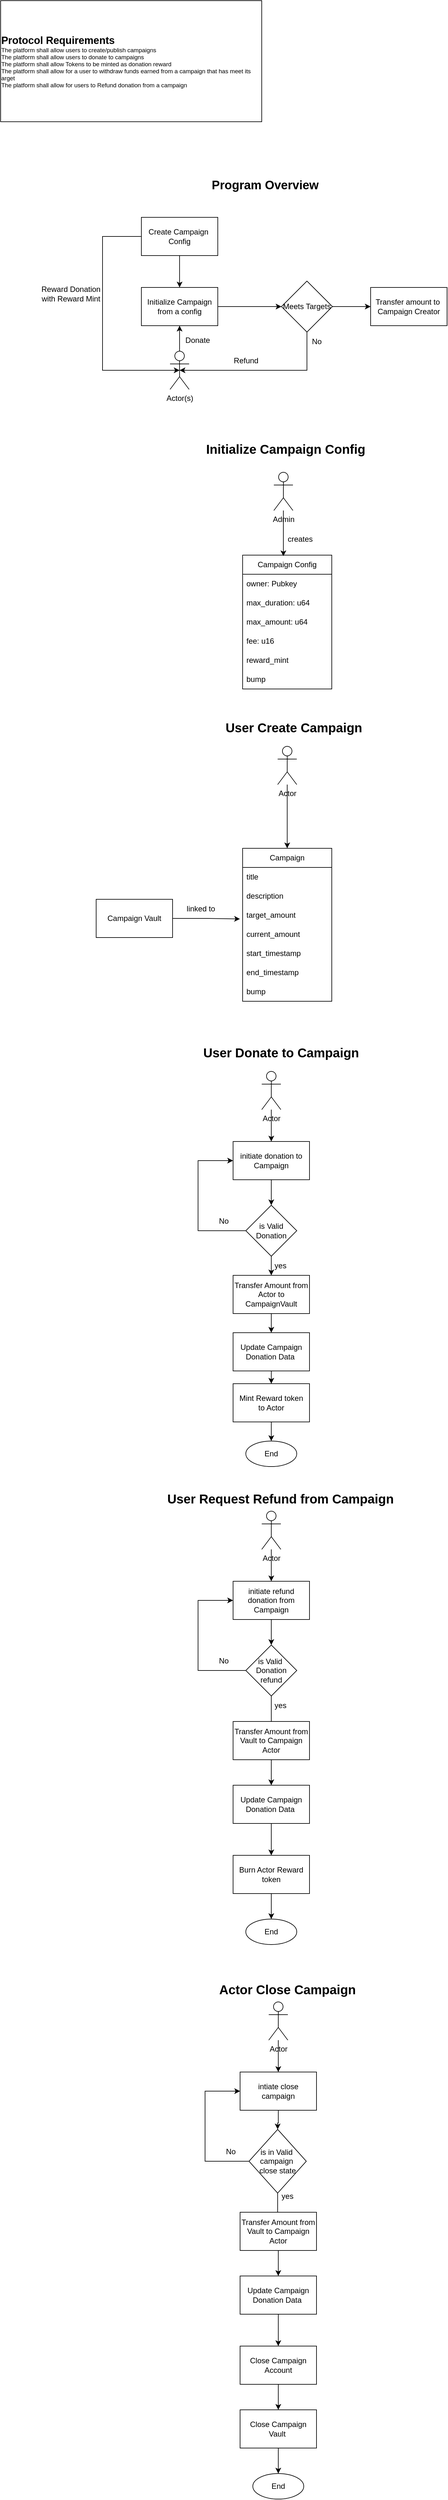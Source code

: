 <mxfile version="26.0.11" pages="2">
  <diagram name="Create-Campaign" id="I4TZYW_Bxn7uYxpztRF7">
    <mxGraphModel dx="795" dy="510" grid="1" gridSize="10" guides="1" tooltips="1" connect="1" arrows="1" fold="1" page="1" pageScale="1" pageWidth="850" pageHeight="1100" math="0" shadow="0">
      <root>
        <mxCell id="0" />
        <mxCell id="1" parent="0" />
        <mxCell id="6O2quFRuJPFbSkHzGAcE-3" value="Program Overview" style="text;html=1;align=center;verticalAlign=middle;resizable=0;points=[];autosize=1;strokeColor=none;fillColor=none;fontSize=19;fontStyle=1" parent="1" vertex="1">
          <mxGeometry x="335" y="290" width="180" height="40" as="geometry" />
        </mxCell>
        <mxCell id="6O2quFRuJPFbSkHzGAcE-24" value="&lt;b&gt;&lt;font style=&quot;font-size: 20px;&quot;&gt;Initialize Campaign Config&amp;nbsp;&lt;/font&gt;&lt;/b&gt;" style="text;html=1;align=center;verticalAlign=middle;resizable=0;points=[];autosize=1;strokeColor=none;fillColor=none;" parent="1" vertex="1">
          <mxGeometry x="320" y="703" width="280" height="40" as="geometry" />
        </mxCell>
        <mxCell id="6O2quFRuJPFbSkHzGAcE-25" value="Admin&lt;div&gt;&lt;br&gt;&lt;/div&gt;" style="shape=umlActor;verticalLabelPosition=bottom;verticalAlign=top;html=1;outlineConnect=0;" parent="1" vertex="1">
          <mxGeometry x="439" y="760" width="30" height="60" as="geometry" />
        </mxCell>
        <mxCell id="6O2quFRuJPFbSkHzGAcE-26" value="Campaign Config" style="swimlane;fontStyle=0;childLayout=stackLayout;horizontal=1;startSize=30;horizontalStack=0;resizeParent=1;resizeParentMax=0;resizeLast=0;collapsible=1;marginBottom=0;whiteSpace=wrap;html=1;" parent="1" vertex="1">
          <mxGeometry x="390" y="890" width="140" height="210" as="geometry" />
        </mxCell>
        <mxCell id="6O2quFRuJPFbSkHzGAcE-27" value="owner: Pubkey" style="text;strokeColor=none;fillColor=none;align=left;verticalAlign=middle;spacingLeft=4;spacingRight=4;overflow=hidden;points=[[0,0.5],[1,0.5]];portConstraint=eastwest;rotatable=0;whiteSpace=wrap;html=1;" parent="6O2quFRuJPFbSkHzGAcE-26" vertex="1">
          <mxGeometry y="30" width="140" height="30" as="geometry" />
        </mxCell>
        <mxCell id="6O2quFRuJPFbSkHzGAcE-34" value="max_duration: u64" style="text;strokeColor=none;fillColor=none;align=left;verticalAlign=middle;spacingLeft=4;spacingRight=4;overflow=hidden;points=[[0,0.5],[1,0.5]];portConstraint=eastwest;rotatable=0;whiteSpace=wrap;html=1;" parent="6O2quFRuJPFbSkHzGAcE-26" vertex="1">
          <mxGeometry y="60" width="140" height="30" as="geometry" />
        </mxCell>
        <mxCell id="6O2quFRuJPFbSkHzGAcE-35" value="max_amount: u64" style="text;strokeColor=none;fillColor=none;align=left;verticalAlign=middle;spacingLeft=4;spacingRight=4;overflow=hidden;points=[[0,0.5],[1,0.5]];portConstraint=eastwest;rotatable=0;whiteSpace=wrap;html=1;" parent="6O2quFRuJPFbSkHzGAcE-26" vertex="1">
          <mxGeometry y="90" width="140" height="30" as="geometry" />
        </mxCell>
        <mxCell id="6O2quFRuJPFbSkHzGAcE-28" value="fee: u16" style="text;strokeColor=none;fillColor=none;align=left;verticalAlign=middle;spacingLeft=4;spacingRight=4;overflow=hidden;points=[[0,0.5],[1,0.5]];portConstraint=eastwest;rotatable=0;whiteSpace=wrap;html=1;" parent="6O2quFRuJPFbSkHzGAcE-26" vertex="1">
          <mxGeometry y="120" width="140" height="30" as="geometry" />
        </mxCell>
        <mxCell id="6O2quFRuJPFbSkHzGAcE-29" value="reward_mint" style="text;strokeColor=none;fillColor=none;align=left;verticalAlign=middle;spacingLeft=4;spacingRight=4;overflow=hidden;points=[[0,0.5],[1,0.5]];portConstraint=eastwest;rotatable=0;whiteSpace=wrap;html=1;" parent="6O2quFRuJPFbSkHzGAcE-26" vertex="1">
          <mxGeometry y="150" width="140" height="30" as="geometry" />
        </mxCell>
        <mxCell id="6O2quFRuJPFbSkHzGAcE-33" value="bump" style="text;strokeColor=none;fillColor=none;align=left;verticalAlign=middle;spacingLeft=4;spacingRight=4;overflow=hidden;points=[[0,0.5],[1,0.5]];portConstraint=eastwest;rotatable=0;whiteSpace=wrap;html=1;" parent="6O2quFRuJPFbSkHzGAcE-26" vertex="1">
          <mxGeometry y="180" width="140" height="30" as="geometry" />
        </mxCell>
        <mxCell id="6O2quFRuJPFbSkHzGAcE-30" style="edgeStyle=orthogonalEdgeStyle;rounded=0;orthogonalLoop=1;jettySize=auto;html=1;entryX=0.457;entryY=0.008;entryDx=0;entryDy=0;entryPerimeter=0;" parent="1" source="6O2quFRuJPFbSkHzGAcE-25" target="6O2quFRuJPFbSkHzGAcE-26" edge="1">
          <mxGeometry relative="1" as="geometry" />
        </mxCell>
        <mxCell id="6O2quFRuJPFbSkHzGAcE-31" value="creates" style="text;html=1;align=center;verticalAlign=middle;resizable=0;points=[];autosize=1;strokeColor=none;fillColor=none;" parent="1" vertex="1">
          <mxGeometry x="450" y="850" width="60" height="30" as="geometry" />
        </mxCell>
        <mxCell id="6O2quFRuJPFbSkHzGAcE-43" value="&lt;b&gt;&lt;font style=&quot;font-size: 20px;&quot;&gt;User Create Campaign&lt;/font&gt;&lt;/b&gt;" style="text;html=1;align=center;verticalAlign=middle;resizable=0;points=[];autosize=1;strokeColor=none;fillColor=none;" parent="1" vertex="1">
          <mxGeometry x="350" y="1140" width="240" height="40" as="geometry" />
        </mxCell>
        <mxCell id="6O2quFRuJPFbSkHzGAcE-59" style="edgeStyle=orthogonalEdgeStyle;rounded=0;orthogonalLoop=1;jettySize=auto;html=1;" parent="1" source="6O2quFRuJPFbSkHzGAcE-44" target="6O2quFRuJPFbSkHzGAcE-50" edge="1">
          <mxGeometry relative="1" as="geometry" />
        </mxCell>
        <mxCell id="6O2quFRuJPFbSkHzGAcE-44" value="Actor" style="shape=umlActor;verticalLabelPosition=bottom;verticalAlign=top;html=1;outlineConnect=0;" parent="1" vertex="1">
          <mxGeometry x="445" y="1190" width="30" height="60" as="geometry" />
        </mxCell>
        <mxCell id="6O2quFRuJPFbSkHzGAcE-50" value="Campaign" style="swimlane;fontStyle=0;childLayout=stackLayout;horizontal=1;startSize=30;horizontalStack=0;resizeParent=1;resizeParentMax=0;resizeLast=0;collapsible=1;marginBottom=0;whiteSpace=wrap;html=1;" parent="1" vertex="1">
          <mxGeometry x="390" y="1350" width="140" height="240" as="geometry" />
        </mxCell>
        <mxCell id="6O2quFRuJPFbSkHzGAcE-51" value="title" style="text;strokeColor=none;fillColor=none;align=left;verticalAlign=middle;spacingLeft=4;spacingRight=4;overflow=hidden;points=[[0,0.5],[1,0.5]];portConstraint=eastwest;rotatable=0;whiteSpace=wrap;html=1;" parent="6O2quFRuJPFbSkHzGAcE-50" vertex="1">
          <mxGeometry y="30" width="140" height="30" as="geometry" />
        </mxCell>
        <mxCell id="6O2quFRuJPFbSkHzGAcE-52" value="description" style="text;strokeColor=none;fillColor=none;align=left;verticalAlign=middle;spacingLeft=4;spacingRight=4;overflow=hidden;points=[[0,0.5],[1,0.5]];portConstraint=eastwest;rotatable=0;whiteSpace=wrap;html=1;" parent="6O2quFRuJPFbSkHzGAcE-50" vertex="1">
          <mxGeometry y="60" width="140" height="30" as="geometry" />
        </mxCell>
        <mxCell id="6O2quFRuJPFbSkHzGAcE-53" value="target_amount" style="text;strokeColor=none;fillColor=none;align=left;verticalAlign=middle;spacingLeft=4;spacingRight=4;overflow=hidden;points=[[0,0.5],[1,0.5]];portConstraint=eastwest;rotatable=0;whiteSpace=wrap;html=1;" parent="6O2quFRuJPFbSkHzGAcE-50" vertex="1">
          <mxGeometry y="90" width="140" height="30" as="geometry" />
        </mxCell>
        <mxCell id="6O2quFRuJPFbSkHzGAcE-56" value="current_amount" style="text;strokeColor=none;fillColor=none;align=left;verticalAlign=middle;spacingLeft=4;spacingRight=4;overflow=hidden;points=[[0,0.5],[1,0.5]];portConstraint=eastwest;rotatable=0;whiteSpace=wrap;html=1;" parent="6O2quFRuJPFbSkHzGAcE-50" vertex="1">
          <mxGeometry y="120" width="140" height="30" as="geometry" />
        </mxCell>
        <mxCell id="6O2quFRuJPFbSkHzGAcE-54" value="start_timestamp" style="text;strokeColor=none;fillColor=none;align=left;verticalAlign=middle;spacingLeft=4;spacingRight=4;overflow=hidden;points=[[0,0.5],[1,0.5]];portConstraint=eastwest;rotatable=0;whiteSpace=wrap;html=1;" parent="6O2quFRuJPFbSkHzGAcE-50" vertex="1">
          <mxGeometry y="150" width="140" height="30" as="geometry" />
        </mxCell>
        <mxCell id="6O2quFRuJPFbSkHzGAcE-55" value="end_timestamp" style="text;strokeColor=none;fillColor=none;align=left;verticalAlign=middle;spacingLeft=4;spacingRight=4;overflow=hidden;points=[[0,0.5],[1,0.5]];portConstraint=eastwest;rotatable=0;whiteSpace=wrap;html=1;" parent="6O2quFRuJPFbSkHzGAcE-50" vertex="1">
          <mxGeometry y="180" width="140" height="30" as="geometry" />
        </mxCell>
        <mxCell id="6O2quFRuJPFbSkHzGAcE-58" value="bump" style="text;strokeColor=none;fillColor=none;align=left;verticalAlign=middle;spacingLeft=4;spacingRight=4;overflow=hidden;points=[[0,0.5],[1,0.5]];portConstraint=eastwest;rotatable=0;whiteSpace=wrap;html=1;" parent="6O2quFRuJPFbSkHzGAcE-50" vertex="1">
          <mxGeometry y="210" width="140" height="30" as="geometry" />
        </mxCell>
        <mxCell id="6O2quFRuJPFbSkHzGAcE-60" value="Campaign Vault" style="rounded=0;whiteSpace=wrap;html=1;" parent="1" vertex="1">
          <mxGeometry x="160" y="1430" width="120" height="60" as="geometry" />
        </mxCell>
        <mxCell id="6O2quFRuJPFbSkHzGAcE-61" style="edgeStyle=orthogonalEdgeStyle;rounded=0;orthogonalLoop=1;jettySize=auto;html=1;entryX=-0.03;entryY=0.694;entryDx=0;entryDy=0;entryPerimeter=0;" parent="1" source="6O2quFRuJPFbSkHzGAcE-60" target="6O2quFRuJPFbSkHzGAcE-53" edge="1">
          <mxGeometry relative="1" as="geometry" />
        </mxCell>
        <mxCell id="6O2quFRuJPFbSkHzGAcE-62" value="linked to" style="text;html=1;align=center;verticalAlign=middle;resizable=0;points=[];autosize=1;strokeColor=none;fillColor=none;" parent="1" vertex="1">
          <mxGeometry x="289" y="1430" width="70" height="30" as="geometry" />
        </mxCell>
        <mxCell id="6O2quFRuJPFbSkHzGAcE-63" value="&lt;b&gt;&lt;font style=&quot;font-size: 20px;&quot;&gt;User Donate to Campaign&lt;/font&gt;&lt;/b&gt;" style="text;html=1;align=center;verticalAlign=middle;resizable=0;points=[];autosize=1;strokeColor=none;fillColor=none;" parent="1" vertex="1">
          <mxGeometry x="315" y="1650" width="270" height="40" as="geometry" />
        </mxCell>
        <mxCell id="6O2quFRuJPFbSkHzGAcE-79" style="edgeStyle=orthogonalEdgeStyle;rounded=0;orthogonalLoop=1;jettySize=auto;html=1;entryX=0.5;entryY=0;entryDx=0;entryDy=0;" parent="1" source="6O2quFRuJPFbSkHzGAcE-64" target="6O2quFRuJPFbSkHzGAcE-65" edge="1">
          <mxGeometry relative="1" as="geometry" />
        </mxCell>
        <mxCell id="6O2quFRuJPFbSkHzGAcE-64" value="Actor" style="shape=umlActor;verticalLabelPosition=bottom;verticalAlign=top;html=1;outlineConnect=0;" parent="1" vertex="1">
          <mxGeometry x="420" y="1700" width="30" height="60" as="geometry" />
        </mxCell>
        <mxCell id="6O2quFRuJPFbSkHzGAcE-67" value="" style="edgeStyle=orthogonalEdgeStyle;rounded=0;orthogonalLoop=1;jettySize=auto;html=1;" parent="1" source="6O2quFRuJPFbSkHzGAcE-65" target="6O2quFRuJPFbSkHzGAcE-66" edge="1">
          <mxGeometry relative="1" as="geometry" />
        </mxCell>
        <mxCell id="6O2quFRuJPFbSkHzGAcE-65" value="initiate donation to Campaign" style="rounded=0;whiteSpace=wrap;html=1;" parent="1" vertex="1">
          <mxGeometry x="375" y="1810" width="120" height="60" as="geometry" />
        </mxCell>
        <mxCell id="6O2quFRuJPFbSkHzGAcE-70" value="" style="edgeStyle=orthogonalEdgeStyle;rounded=0;orthogonalLoop=1;jettySize=auto;html=1;" parent="1" source="6O2quFRuJPFbSkHzGAcE-66" target="6O2quFRuJPFbSkHzGAcE-69" edge="1">
          <mxGeometry relative="1" as="geometry" />
        </mxCell>
        <mxCell id="6O2quFRuJPFbSkHzGAcE-76" style="edgeStyle=orthogonalEdgeStyle;rounded=0;orthogonalLoop=1;jettySize=auto;html=1;exitX=0;exitY=0.5;exitDx=0;exitDy=0;entryX=0;entryY=0.5;entryDx=0;entryDy=0;" parent="1" source="6O2quFRuJPFbSkHzGAcE-66" target="6O2quFRuJPFbSkHzGAcE-65" edge="1">
          <mxGeometry relative="1" as="geometry">
            <Array as="points">
              <mxPoint x="320" y="1950" />
              <mxPoint x="320" y="1840" />
            </Array>
          </mxGeometry>
        </mxCell>
        <mxCell id="6O2quFRuJPFbSkHzGAcE-66" value="is Valid&lt;div&gt;Donation&lt;/div&gt;" style="rhombus;whiteSpace=wrap;html=1;rounded=0;" parent="1" vertex="1">
          <mxGeometry x="395" y="1910" width="80" height="80" as="geometry" />
        </mxCell>
        <mxCell id="6O2quFRuJPFbSkHzGAcE-72" value="" style="edgeStyle=orthogonalEdgeStyle;rounded=0;orthogonalLoop=1;jettySize=auto;html=1;" parent="1" source="6O2quFRuJPFbSkHzGAcE-99" target="6O2quFRuJPFbSkHzGAcE-71" edge="1">
          <mxGeometry relative="1" as="geometry" />
        </mxCell>
        <mxCell id="6O2quFRuJPFbSkHzGAcE-69" value="Transfer Amount from Actor to CampaignVault" style="whiteSpace=wrap;html=1;rounded=0;" parent="1" vertex="1">
          <mxGeometry x="375" y="2020" width="120" height="60" as="geometry" />
        </mxCell>
        <mxCell id="6O2quFRuJPFbSkHzGAcE-74" value="" style="edgeStyle=orthogonalEdgeStyle;rounded=0;orthogonalLoop=1;jettySize=auto;html=1;" parent="1" source="6O2quFRuJPFbSkHzGAcE-71" target="6O2quFRuJPFbSkHzGAcE-73" edge="1">
          <mxGeometry relative="1" as="geometry" />
        </mxCell>
        <mxCell id="6O2quFRuJPFbSkHzGAcE-71" value="Mint Reward token&lt;div&gt;to Actor&lt;/div&gt;" style="whiteSpace=wrap;html=1;rounded=0;" parent="1" vertex="1">
          <mxGeometry x="375" y="2190" width="120" height="60" as="geometry" />
        </mxCell>
        <mxCell id="6O2quFRuJPFbSkHzGAcE-73" value="End" style="ellipse;whiteSpace=wrap;html=1;rounded=0;" parent="1" vertex="1">
          <mxGeometry x="395" y="2280" width="80" height="40" as="geometry" />
        </mxCell>
        <mxCell id="6O2quFRuJPFbSkHzGAcE-77" value="No" style="text;html=1;align=center;verticalAlign=middle;resizable=0;points=[];autosize=1;strokeColor=none;fillColor=none;" parent="1" vertex="1">
          <mxGeometry x="340" y="1920" width="40" height="30" as="geometry" />
        </mxCell>
        <mxCell id="6O2quFRuJPFbSkHzGAcE-78" value="yes" style="text;html=1;align=center;verticalAlign=middle;resizable=0;points=[];autosize=1;strokeColor=none;fillColor=none;" parent="1" vertex="1">
          <mxGeometry x="429" y="1990" width="40" height="30" as="geometry" />
        </mxCell>
        <mxCell id="6O2quFRuJPFbSkHzGAcE-80" value="&lt;b&gt;&lt;font style=&quot;font-size: 20px;&quot;&gt;User Request Refund from Campaign&lt;/font&gt;&lt;/b&gt;" style="text;html=1;align=center;verticalAlign=middle;resizable=0;points=[];autosize=1;strokeColor=none;fillColor=none;" parent="1" vertex="1">
          <mxGeometry x="259" y="2350" width="380" height="40" as="geometry" />
        </mxCell>
        <mxCell id="6O2quFRuJPFbSkHzGAcE-81" style="edgeStyle=orthogonalEdgeStyle;rounded=0;orthogonalLoop=1;jettySize=auto;html=1;entryX=0.5;entryY=0;entryDx=0;entryDy=0;" parent="1" source="6O2quFRuJPFbSkHzGAcE-82" target="6O2quFRuJPFbSkHzGAcE-84" edge="1">
          <mxGeometry relative="1" as="geometry" />
        </mxCell>
        <mxCell id="6O2quFRuJPFbSkHzGAcE-82" value="Actor" style="shape=umlActor;verticalLabelPosition=bottom;verticalAlign=top;html=1;outlineConnect=0;" parent="1" vertex="1">
          <mxGeometry x="420" y="2390" width="30" height="60" as="geometry" />
        </mxCell>
        <mxCell id="6O2quFRuJPFbSkHzGAcE-83" value="" style="edgeStyle=orthogonalEdgeStyle;rounded=0;orthogonalLoop=1;jettySize=auto;html=1;" parent="1" source="6O2quFRuJPFbSkHzGAcE-84" target="6O2quFRuJPFbSkHzGAcE-87" edge="1">
          <mxGeometry relative="1" as="geometry" />
        </mxCell>
        <mxCell id="6O2quFRuJPFbSkHzGAcE-84" value="initiate refund donation from Campaign" style="rounded=0;whiteSpace=wrap;html=1;" parent="1" vertex="1">
          <mxGeometry x="375" y="2500" width="120" height="60" as="geometry" />
        </mxCell>
        <mxCell id="6O2quFRuJPFbSkHzGAcE-85" value="" style="edgeStyle=orthogonalEdgeStyle;rounded=0;orthogonalLoop=1;jettySize=auto;html=1;" parent="1" source="6O2quFRuJPFbSkHzGAcE-87" target="6O2quFRuJPFbSkHzGAcE-89" edge="1">
          <mxGeometry relative="1" as="geometry" />
        </mxCell>
        <mxCell id="6O2quFRuJPFbSkHzGAcE-86" style="edgeStyle=orthogonalEdgeStyle;rounded=0;orthogonalLoop=1;jettySize=auto;html=1;exitX=0;exitY=0.5;exitDx=0;exitDy=0;entryX=0;entryY=0.5;entryDx=0;entryDy=0;" parent="1" source="6O2quFRuJPFbSkHzGAcE-87" target="6O2quFRuJPFbSkHzGAcE-84" edge="1">
          <mxGeometry relative="1" as="geometry">
            <Array as="points">
              <mxPoint x="320" y="2640" />
              <mxPoint x="320" y="2530" />
            </Array>
          </mxGeometry>
        </mxCell>
        <mxCell id="6O2quFRuJPFbSkHzGAcE-87" value="is Valid&amp;nbsp;&lt;div&gt;Donation&lt;/div&gt;&lt;div&gt;refund&lt;/div&gt;" style="rhombus;whiteSpace=wrap;html=1;rounded=0;" parent="1" vertex="1">
          <mxGeometry x="395" y="2600" width="80" height="80" as="geometry" />
        </mxCell>
        <mxCell id="6O2quFRuJPFbSkHzGAcE-102" value="" style="edgeStyle=orthogonalEdgeStyle;rounded=0;orthogonalLoop=1;jettySize=auto;html=1;" parent="1" source="6O2quFRuJPFbSkHzGAcE-89" target="6O2quFRuJPFbSkHzGAcE-91" edge="1">
          <mxGeometry relative="1" as="geometry" />
        </mxCell>
        <mxCell id="6O2quFRuJPFbSkHzGAcE-89" value="Update Campaign&lt;div&gt;Donation Data&amp;nbsp;&lt;/div&gt;" style="whiteSpace=wrap;html=1;rounded=0;" parent="1" vertex="1">
          <mxGeometry x="375" y="2820" width="120" height="60" as="geometry" />
        </mxCell>
        <mxCell id="6O2quFRuJPFbSkHzGAcE-90" value="" style="edgeStyle=orthogonalEdgeStyle;rounded=0;orthogonalLoop=1;jettySize=auto;html=1;" parent="1" source="6O2quFRuJPFbSkHzGAcE-91" target="6O2quFRuJPFbSkHzGAcE-92" edge="1">
          <mxGeometry relative="1" as="geometry" />
        </mxCell>
        <mxCell id="6O2quFRuJPFbSkHzGAcE-91" value="Burn Actor Reward token" style="whiteSpace=wrap;html=1;rounded=0;" parent="1" vertex="1">
          <mxGeometry x="375" y="2930" width="120" height="60" as="geometry" />
        </mxCell>
        <mxCell id="6O2quFRuJPFbSkHzGAcE-92" value="End" style="ellipse;whiteSpace=wrap;html=1;rounded=0;" parent="1" vertex="1">
          <mxGeometry x="395" y="3030" width="80" height="40" as="geometry" />
        </mxCell>
        <mxCell id="6O2quFRuJPFbSkHzGAcE-93" value="No" style="text;html=1;align=center;verticalAlign=middle;resizable=0;points=[];autosize=1;strokeColor=none;fillColor=none;" parent="1" vertex="1">
          <mxGeometry x="340" y="2610" width="40" height="30" as="geometry" />
        </mxCell>
        <mxCell id="6O2quFRuJPFbSkHzGAcE-94" value="yes" style="text;html=1;align=center;verticalAlign=middle;resizable=0;points=[];autosize=1;strokeColor=none;fillColor=none;" parent="1" vertex="1">
          <mxGeometry x="429" y="2680" width="40" height="30" as="geometry" />
        </mxCell>
        <mxCell id="6O2quFRuJPFbSkHzGAcE-95" value="Transfer Amount from Vault to Campaign Actor" style="whiteSpace=wrap;html=1;rounded=0;" parent="1" vertex="1">
          <mxGeometry x="375" y="2720" width="120" height="60" as="geometry" />
        </mxCell>
        <mxCell id="6O2quFRuJPFbSkHzGAcE-100" value="" style="edgeStyle=orthogonalEdgeStyle;rounded=0;orthogonalLoop=1;jettySize=auto;html=1;" parent="1" source="6O2quFRuJPFbSkHzGAcE-69" target="6O2quFRuJPFbSkHzGAcE-99" edge="1">
          <mxGeometry relative="1" as="geometry">
            <mxPoint x="435" y="2080" as="sourcePoint" />
            <mxPoint x="435" y="2150" as="targetPoint" />
          </mxGeometry>
        </mxCell>
        <mxCell id="6O2quFRuJPFbSkHzGAcE-99" value="Update Campaign&lt;div&gt;Donation Data&amp;nbsp;&lt;/div&gt;" style="whiteSpace=wrap;html=1;rounded=0;" parent="1" vertex="1">
          <mxGeometry x="375" y="2110" width="120" height="60" as="geometry" />
        </mxCell>
        <mxCell id="6O2quFRuJPFbSkHzGAcE-103" value="&lt;b&gt;&lt;font style=&quot;font-size: 20px;&quot;&gt;Actor Close Campaign&lt;/font&gt;&lt;/b&gt;" style="text;html=1;align=center;verticalAlign=middle;resizable=0;points=[];autosize=1;strokeColor=none;fillColor=none;" parent="1" vertex="1">
          <mxGeometry x="340" y="3120" width="240" height="40" as="geometry" />
        </mxCell>
        <mxCell id="6O2quFRuJPFbSkHzGAcE-104" style="edgeStyle=orthogonalEdgeStyle;rounded=0;orthogonalLoop=1;jettySize=auto;html=1;entryX=0.5;entryY=0;entryDx=0;entryDy=0;" parent="1" source="6O2quFRuJPFbSkHzGAcE-105" target="6O2quFRuJPFbSkHzGAcE-107" edge="1">
          <mxGeometry relative="1" as="geometry" />
        </mxCell>
        <mxCell id="6O2quFRuJPFbSkHzGAcE-105" value="Actor" style="shape=umlActor;verticalLabelPosition=bottom;verticalAlign=top;html=1;outlineConnect=0;" parent="1" vertex="1">
          <mxGeometry x="431" y="3160" width="30" height="60" as="geometry" />
        </mxCell>
        <mxCell id="6O2quFRuJPFbSkHzGAcE-106" value="" style="edgeStyle=orthogonalEdgeStyle;rounded=0;orthogonalLoop=1;jettySize=auto;html=1;" parent="1" source="6O2quFRuJPFbSkHzGAcE-107" target="6O2quFRuJPFbSkHzGAcE-110" edge="1">
          <mxGeometry relative="1" as="geometry" />
        </mxCell>
        <mxCell id="6O2quFRuJPFbSkHzGAcE-107" value="intiate close campaign" style="rounded=0;whiteSpace=wrap;html=1;" parent="1" vertex="1">
          <mxGeometry x="386" y="3270" width="120" height="60" as="geometry" />
        </mxCell>
        <mxCell id="6O2quFRuJPFbSkHzGAcE-108" value="" style="edgeStyle=orthogonalEdgeStyle;rounded=0;orthogonalLoop=1;jettySize=auto;html=1;" parent="1" source="6O2quFRuJPFbSkHzGAcE-110" target="6O2quFRuJPFbSkHzGAcE-112" edge="1">
          <mxGeometry relative="1" as="geometry" />
        </mxCell>
        <mxCell id="6O2quFRuJPFbSkHzGAcE-109" style="edgeStyle=orthogonalEdgeStyle;rounded=0;orthogonalLoop=1;jettySize=auto;html=1;exitX=0;exitY=0.5;exitDx=0;exitDy=0;entryX=0;entryY=0.5;entryDx=0;entryDy=0;" parent="1" source="6O2quFRuJPFbSkHzGAcE-110" target="6O2quFRuJPFbSkHzGAcE-107" edge="1">
          <mxGeometry relative="1" as="geometry">
            <Array as="points">
              <mxPoint x="331" y="3410" />
              <mxPoint x="331" y="3300" />
            </Array>
          </mxGeometry>
        </mxCell>
        <mxCell id="6O2quFRuJPFbSkHzGAcE-110" value="is in Valid&amp;nbsp;&lt;div&gt;campaign&amp;nbsp;&lt;/div&gt;&lt;div&gt;close state&lt;/div&gt;" style="rhombus;whiteSpace=wrap;html=1;rounded=0;" parent="1" vertex="1">
          <mxGeometry x="400" y="3360" width="90" height="100" as="geometry" />
        </mxCell>
        <mxCell id="6O2quFRuJPFbSkHzGAcE-111" value="" style="edgeStyle=orthogonalEdgeStyle;rounded=0;orthogonalLoop=1;jettySize=auto;html=1;" parent="1" source="6O2quFRuJPFbSkHzGAcE-112" target="6O2quFRuJPFbSkHzGAcE-114" edge="1">
          <mxGeometry relative="1" as="geometry" />
        </mxCell>
        <mxCell id="6O2quFRuJPFbSkHzGAcE-112" value="Update Campaign&lt;div&gt;Donation Data&amp;nbsp;&lt;/div&gt;" style="whiteSpace=wrap;html=1;rounded=0;" parent="1" vertex="1">
          <mxGeometry x="386" y="3590" width="120" height="60" as="geometry" />
        </mxCell>
        <mxCell id="6O2quFRuJPFbSkHzGAcE-121" value="" style="edgeStyle=orthogonalEdgeStyle;rounded=0;orthogonalLoop=1;jettySize=auto;html=1;" parent="1" source="6O2quFRuJPFbSkHzGAcE-114" target="6O2quFRuJPFbSkHzGAcE-119" edge="1">
          <mxGeometry relative="1" as="geometry" />
        </mxCell>
        <mxCell id="6O2quFRuJPFbSkHzGAcE-114" value="Close Campaign Account" style="whiteSpace=wrap;html=1;rounded=0;" parent="1" vertex="1">
          <mxGeometry x="386" y="3700" width="120" height="60" as="geometry" />
        </mxCell>
        <mxCell id="6O2quFRuJPFbSkHzGAcE-115" value="End" style="ellipse;whiteSpace=wrap;html=1;rounded=0;" parent="1" vertex="1">
          <mxGeometry x="406" y="3900" width="80" height="40" as="geometry" />
        </mxCell>
        <mxCell id="6O2quFRuJPFbSkHzGAcE-116" value="No" style="text;html=1;align=center;verticalAlign=middle;resizable=0;points=[];autosize=1;strokeColor=none;fillColor=none;" parent="1" vertex="1">
          <mxGeometry x="351" y="3380" width="40" height="30" as="geometry" />
        </mxCell>
        <mxCell id="6O2quFRuJPFbSkHzGAcE-117" value="yes" style="text;html=1;align=center;verticalAlign=middle;resizable=0;points=[];autosize=1;strokeColor=none;fillColor=none;" parent="1" vertex="1">
          <mxGeometry x="440" y="3450" width="40" height="30" as="geometry" />
        </mxCell>
        <mxCell id="6O2quFRuJPFbSkHzGAcE-118" value="Transfer Amount from Vault to Campaign Actor" style="whiteSpace=wrap;html=1;rounded=0;" parent="1" vertex="1">
          <mxGeometry x="386" y="3490" width="120" height="60" as="geometry" />
        </mxCell>
        <mxCell id="6O2quFRuJPFbSkHzGAcE-122" value="" style="edgeStyle=orthogonalEdgeStyle;rounded=0;orthogonalLoop=1;jettySize=auto;html=1;" parent="1" source="6O2quFRuJPFbSkHzGAcE-119" target="6O2quFRuJPFbSkHzGAcE-115" edge="1">
          <mxGeometry relative="1" as="geometry" />
        </mxCell>
        <mxCell id="6O2quFRuJPFbSkHzGAcE-119" value="Close Campaign Vault&amp;nbsp;" style="whiteSpace=wrap;html=1;rounded=0;" parent="1" vertex="1">
          <mxGeometry x="386" y="3800" width="120" height="60" as="geometry" />
        </mxCell>
        <mxCell id="6O2quFRuJPFbSkHzGAcE-125" value="" style="edgeStyle=orthogonalEdgeStyle;rounded=0;orthogonalLoop=1;jettySize=auto;html=1;" parent="1" source="6O2quFRuJPFbSkHzGAcE-123" target="6O2quFRuJPFbSkHzGAcE-124" edge="1">
          <mxGeometry relative="1" as="geometry" />
        </mxCell>
        <mxCell id="6O2quFRuJPFbSkHzGAcE-123" value="Create Campaign&amp;nbsp;&lt;div&gt;Config&lt;/div&gt;" style="rounded=0;whiteSpace=wrap;html=1;" parent="1" vertex="1">
          <mxGeometry x="231" y="360" width="120" height="60" as="geometry" />
        </mxCell>
        <mxCell id="6O2quFRuJPFbSkHzGAcE-134" value="" style="edgeStyle=orthogonalEdgeStyle;rounded=0;orthogonalLoop=1;jettySize=auto;html=1;" parent="1" source="6O2quFRuJPFbSkHzGAcE-124" target="6O2quFRuJPFbSkHzGAcE-133" edge="1">
          <mxGeometry relative="1" as="geometry" />
        </mxCell>
        <mxCell id="6O2quFRuJPFbSkHzGAcE-124" value="Initialize Campaign from a config" style="whiteSpace=wrap;html=1;rounded=0;" parent="1" vertex="1">
          <mxGeometry x="231" y="470" width="120" height="60" as="geometry" />
        </mxCell>
        <mxCell id="6O2quFRuJPFbSkHzGAcE-127" value="" style="edgeStyle=orthogonalEdgeStyle;rounded=0;orthogonalLoop=1;jettySize=auto;html=1;" parent="1" source="6O2quFRuJPFbSkHzGAcE-126" target="6O2quFRuJPFbSkHzGAcE-124" edge="1">
          <mxGeometry relative="1" as="geometry" />
        </mxCell>
        <mxCell id="6O2quFRuJPFbSkHzGAcE-126" value="Actor(s)" style="shape=umlActor;verticalLabelPosition=bottom;verticalAlign=top;html=1;outlineConnect=0;" parent="1" vertex="1">
          <mxGeometry x="276" y="570" width="30" height="60" as="geometry" />
        </mxCell>
        <mxCell id="6O2quFRuJPFbSkHzGAcE-128" value="Donate" style="text;html=1;align=center;verticalAlign=middle;resizable=0;points=[];autosize=1;strokeColor=none;fillColor=none;" parent="1" vertex="1">
          <mxGeometry x="289" y="538" width="60" height="30" as="geometry" />
        </mxCell>
        <mxCell id="6O2quFRuJPFbSkHzGAcE-131" style="edgeStyle=orthogonalEdgeStyle;rounded=0;orthogonalLoop=1;jettySize=auto;html=1;entryX=0.5;entryY=0.5;entryDx=0;entryDy=0;entryPerimeter=0;" parent="1" source="6O2quFRuJPFbSkHzGAcE-123" target="6O2quFRuJPFbSkHzGAcE-126" edge="1">
          <mxGeometry relative="1" as="geometry">
            <Array as="points">
              <mxPoint x="170" y="390" />
              <mxPoint x="170" y="600" />
            </Array>
          </mxGeometry>
        </mxCell>
        <mxCell id="6O2quFRuJPFbSkHzGAcE-132" value="Reward Donation&lt;div&gt;with Reward Mint&lt;/div&gt;" style="text;html=1;align=center;verticalAlign=middle;resizable=0;points=[];autosize=1;strokeColor=none;fillColor=none;" parent="1" vertex="1">
          <mxGeometry x="60" y="460" width="120" height="40" as="geometry" />
        </mxCell>
        <mxCell id="6O2quFRuJPFbSkHzGAcE-135" style="edgeStyle=orthogonalEdgeStyle;rounded=0;orthogonalLoop=1;jettySize=auto;html=1;entryX=0.5;entryY=0.5;entryDx=0;entryDy=0;entryPerimeter=0;" parent="1" source="6O2quFRuJPFbSkHzGAcE-133" target="6O2quFRuJPFbSkHzGAcE-126" edge="1">
          <mxGeometry relative="1" as="geometry">
            <Array as="points">
              <mxPoint x="491" y="600" />
            </Array>
          </mxGeometry>
        </mxCell>
        <mxCell id="6O2quFRuJPFbSkHzGAcE-139" value="" style="edgeStyle=orthogonalEdgeStyle;rounded=0;orthogonalLoop=1;jettySize=auto;html=1;" parent="1" source="6O2quFRuJPFbSkHzGAcE-133" target="6O2quFRuJPFbSkHzGAcE-138" edge="1">
          <mxGeometry relative="1" as="geometry" />
        </mxCell>
        <mxCell id="6O2quFRuJPFbSkHzGAcE-133" value="Meets Targets" style="rhombus;whiteSpace=wrap;html=1;rounded=0;" parent="1" vertex="1">
          <mxGeometry x="451" y="460" width="80" height="80" as="geometry" />
        </mxCell>
        <mxCell id="6O2quFRuJPFbSkHzGAcE-136" value="No" style="text;html=1;align=center;verticalAlign=middle;resizable=0;points=[];autosize=1;strokeColor=none;fillColor=none;" parent="1" vertex="1">
          <mxGeometry x="486" y="540" width="40" height="30" as="geometry" />
        </mxCell>
        <mxCell id="6O2quFRuJPFbSkHzGAcE-137" value="Refund" style="text;html=1;align=center;verticalAlign=middle;resizable=0;points=[];autosize=1;strokeColor=none;fillColor=none;" parent="1" vertex="1">
          <mxGeometry x="365" y="570" width="60" height="30" as="geometry" />
        </mxCell>
        <mxCell id="6O2quFRuJPFbSkHzGAcE-138" value="Transfer amount to&amp;nbsp;&lt;div&gt;Campaign Creator&lt;/div&gt;" style="whiteSpace=wrap;html=1;rounded=0;" parent="1" vertex="1">
          <mxGeometry x="591" y="470" width="120" height="60" as="geometry" />
        </mxCell>
        <mxCell id="6O2quFRuJPFbSkHzGAcE-141" value="&lt;p style=&quot;margin: 0px; font-variant-numeric: normal; font-variant-east-asian: normal; font-variant-alternates: normal; font-size-adjust: none; font-kerning: auto; font-optical-sizing: auto; font-feature-settings: normal; font-variation-settings: normal; font-variant-position: normal; font-variant-emoji: normal; font-stretch: normal; font-size: 16.2px; line-height: normal; font-family: Arial; text-align: start;&quot; class=&quot;p1&quot;&gt;&lt;b&gt;Protocol Requirements&lt;/b&gt;&lt;/p&gt;&lt;p style=&quot;margin: 0px; font-variant-numeric: normal; font-variant-east-asian: normal; font-variant-alternates: normal; font-size-adjust: none; font-kerning: auto; font-optical-sizing: auto; font-feature-settings: normal; font-variation-settings: normal; font-variant-position: normal; font-variant-emoji: normal; font-stretch: normal; font-size: 9.4px; line-height: normal; font-family: Arial; text-align: start;&quot; class=&quot;p2&quot;&gt;The platform shall allow users to create/publish campaigns&lt;/p&gt;&lt;p style=&quot;margin: 0px; font-variant-numeric: normal; font-variant-east-asian: normal; font-variant-alternates: normal; font-size-adjust: none; font-kerning: auto; font-optical-sizing: auto; font-feature-settings: normal; font-variation-settings: normal; font-variant-position: normal; font-variant-emoji: normal; font-stretch: normal; font-size: 9.4px; line-height: normal; font-family: Arial; text-align: start;&quot; class=&quot;p2&quot;&gt;&lt;span style=&quot;background-color: transparent; color: light-dark(rgb(0, 0, 0), rgb(255, 255, 255));&quot;&gt;The platform shall allow users to donate to campaigns&lt;/span&gt;&lt;/p&gt;&lt;p style=&quot;margin: 0px; font-variant-numeric: normal; font-variant-east-asian: normal; font-variant-alternates: normal; font-size-adjust: none; font-kerning: auto; font-optical-sizing: auto; font-feature-settings: normal; font-variation-settings: normal; font-variant-position: normal; font-variant-emoji: normal; font-stretch: normal; font-size: 9.4px; line-height: normal; font-family: Arial; text-align: start;&quot; class=&quot;p2&quot;&gt;&lt;span style=&quot;background-color: transparent; color: light-dark(rgb(0, 0, 0), rgb(255, 255, 255));&quot;&gt;The platform shall allow Tokens to be minted as donation reward&lt;/span&gt;&lt;/p&gt;&lt;p style=&quot;margin: 0px; font-variant-numeric: normal; font-variant-east-asian: normal; font-variant-alternates: normal; font-size-adjust: none; font-kerning: auto; font-optical-sizing: auto; font-feature-settings: normal; font-variation-settings: normal; font-variant-position: normal; font-variant-emoji: normal; font-stretch: normal; font-size: 9.4px; line-height: normal; font-family: Arial; text-align: start;&quot; class=&quot;p2&quot;&gt;The platform shall allow for a user to withdraw funds earned from a campaign that has meet its arget&lt;/p&gt;&lt;p style=&quot;margin: 0px; font-variant-numeric: normal; font-variant-east-asian: normal; font-variant-alternates: normal; font-size-adjust: none; font-kerning: auto; font-optical-sizing: auto; font-feature-settings: normal; font-variation-settings: normal; font-variant-position: normal; font-variant-emoji: normal; font-stretch: normal; font-size: 9.4px; line-height: normal; font-family: Arial; text-align: start;&quot; class=&quot;p2&quot;&gt;The platform shall allow for users to Refund donation from a campaign&lt;/p&gt;" style="rounded=0;whiteSpace=wrap;html=1;" parent="1" vertex="1">
          <mxGeometry x="10" y="20" width="410" height="190" as="geometry" />
        </mxCell>
      </root>
    </mxGraphModel>
  </diagram>
  <diagram id="Vh_mNMpPbudm44tj0-V1" name="Page-2">
    <mxGraphModel grid="1" page="1" gridSize="10" guides="1" tooltips="1" connect="1" arrows="1" fold="1" pageScale="1" pageWidth="850" pageHeight="1100" math="0" shadow="0">
      <root>
        <mxCell id="0" />
        <mxCell id="1" parent="0" />
      </root>
    </mxGraphModel>
  </diagram>
</mxfile>
